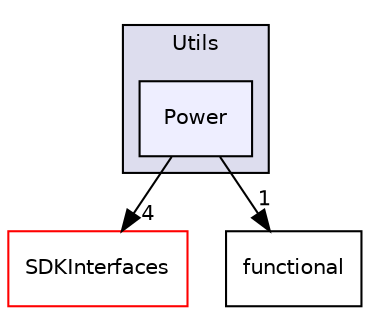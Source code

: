 digraph "/workplace/avs-device-sdk/AVSCommon/Utils/include/AVSCommon/Utils/Power" {
  compound=true
  node [ fontsize="10", fontname="Helvetica"];
  edge [ labelfontsize="10", labelfontname="Helvetica"];
  subgraph clusterdir_ee116be5d1129358ffaec72096859541 {
    graph [ bgcolor="#ddddee", pencolor="black", label="Utils" fontname="Helvetica", fontsize="10", URL="dir_ee116be5d1129358ffaec72096859541.html"]
  dir_e3c59eaf8079fe2bcde317b60ab0c7a2 [shape=box, label="Power", style="filled", fillcolor="#eeeeff", pencolor="black", URL="dir_e3c59eaf8079fe2bcde317b60ab0c7a2.html"];
  }
  dir_97afc8111b754cf401b73024f872f45d [shape=box label="SDKInterfaces" fillcolor="white" style="filled" color="red" URL="dir_97afc8111b754cf401b73024f872f45d.html"];
  dir_b1ce483046d32a8e8b3f8295633729f3 [shape=box label="functional" URL="dir_b1ce483046d32a8e8b3f8295633729f3.html"];
  dir_e3c59eaf8079fe2bcde317b60ab0c7a2->dir_97afc8111b754cf401b73024f872f45d [headlabel="4", labeldistance=1.5 headhref="dir_000196_000018.html"];
  dir_e3c59eaf8079fe2bcde317b60ab0c7a2->dir_b1ce483046d32a8e8b3f8295633729f3 [headlabel="1", labeldistance=1.5 headhref="dir_000196_000184.html"];
}
